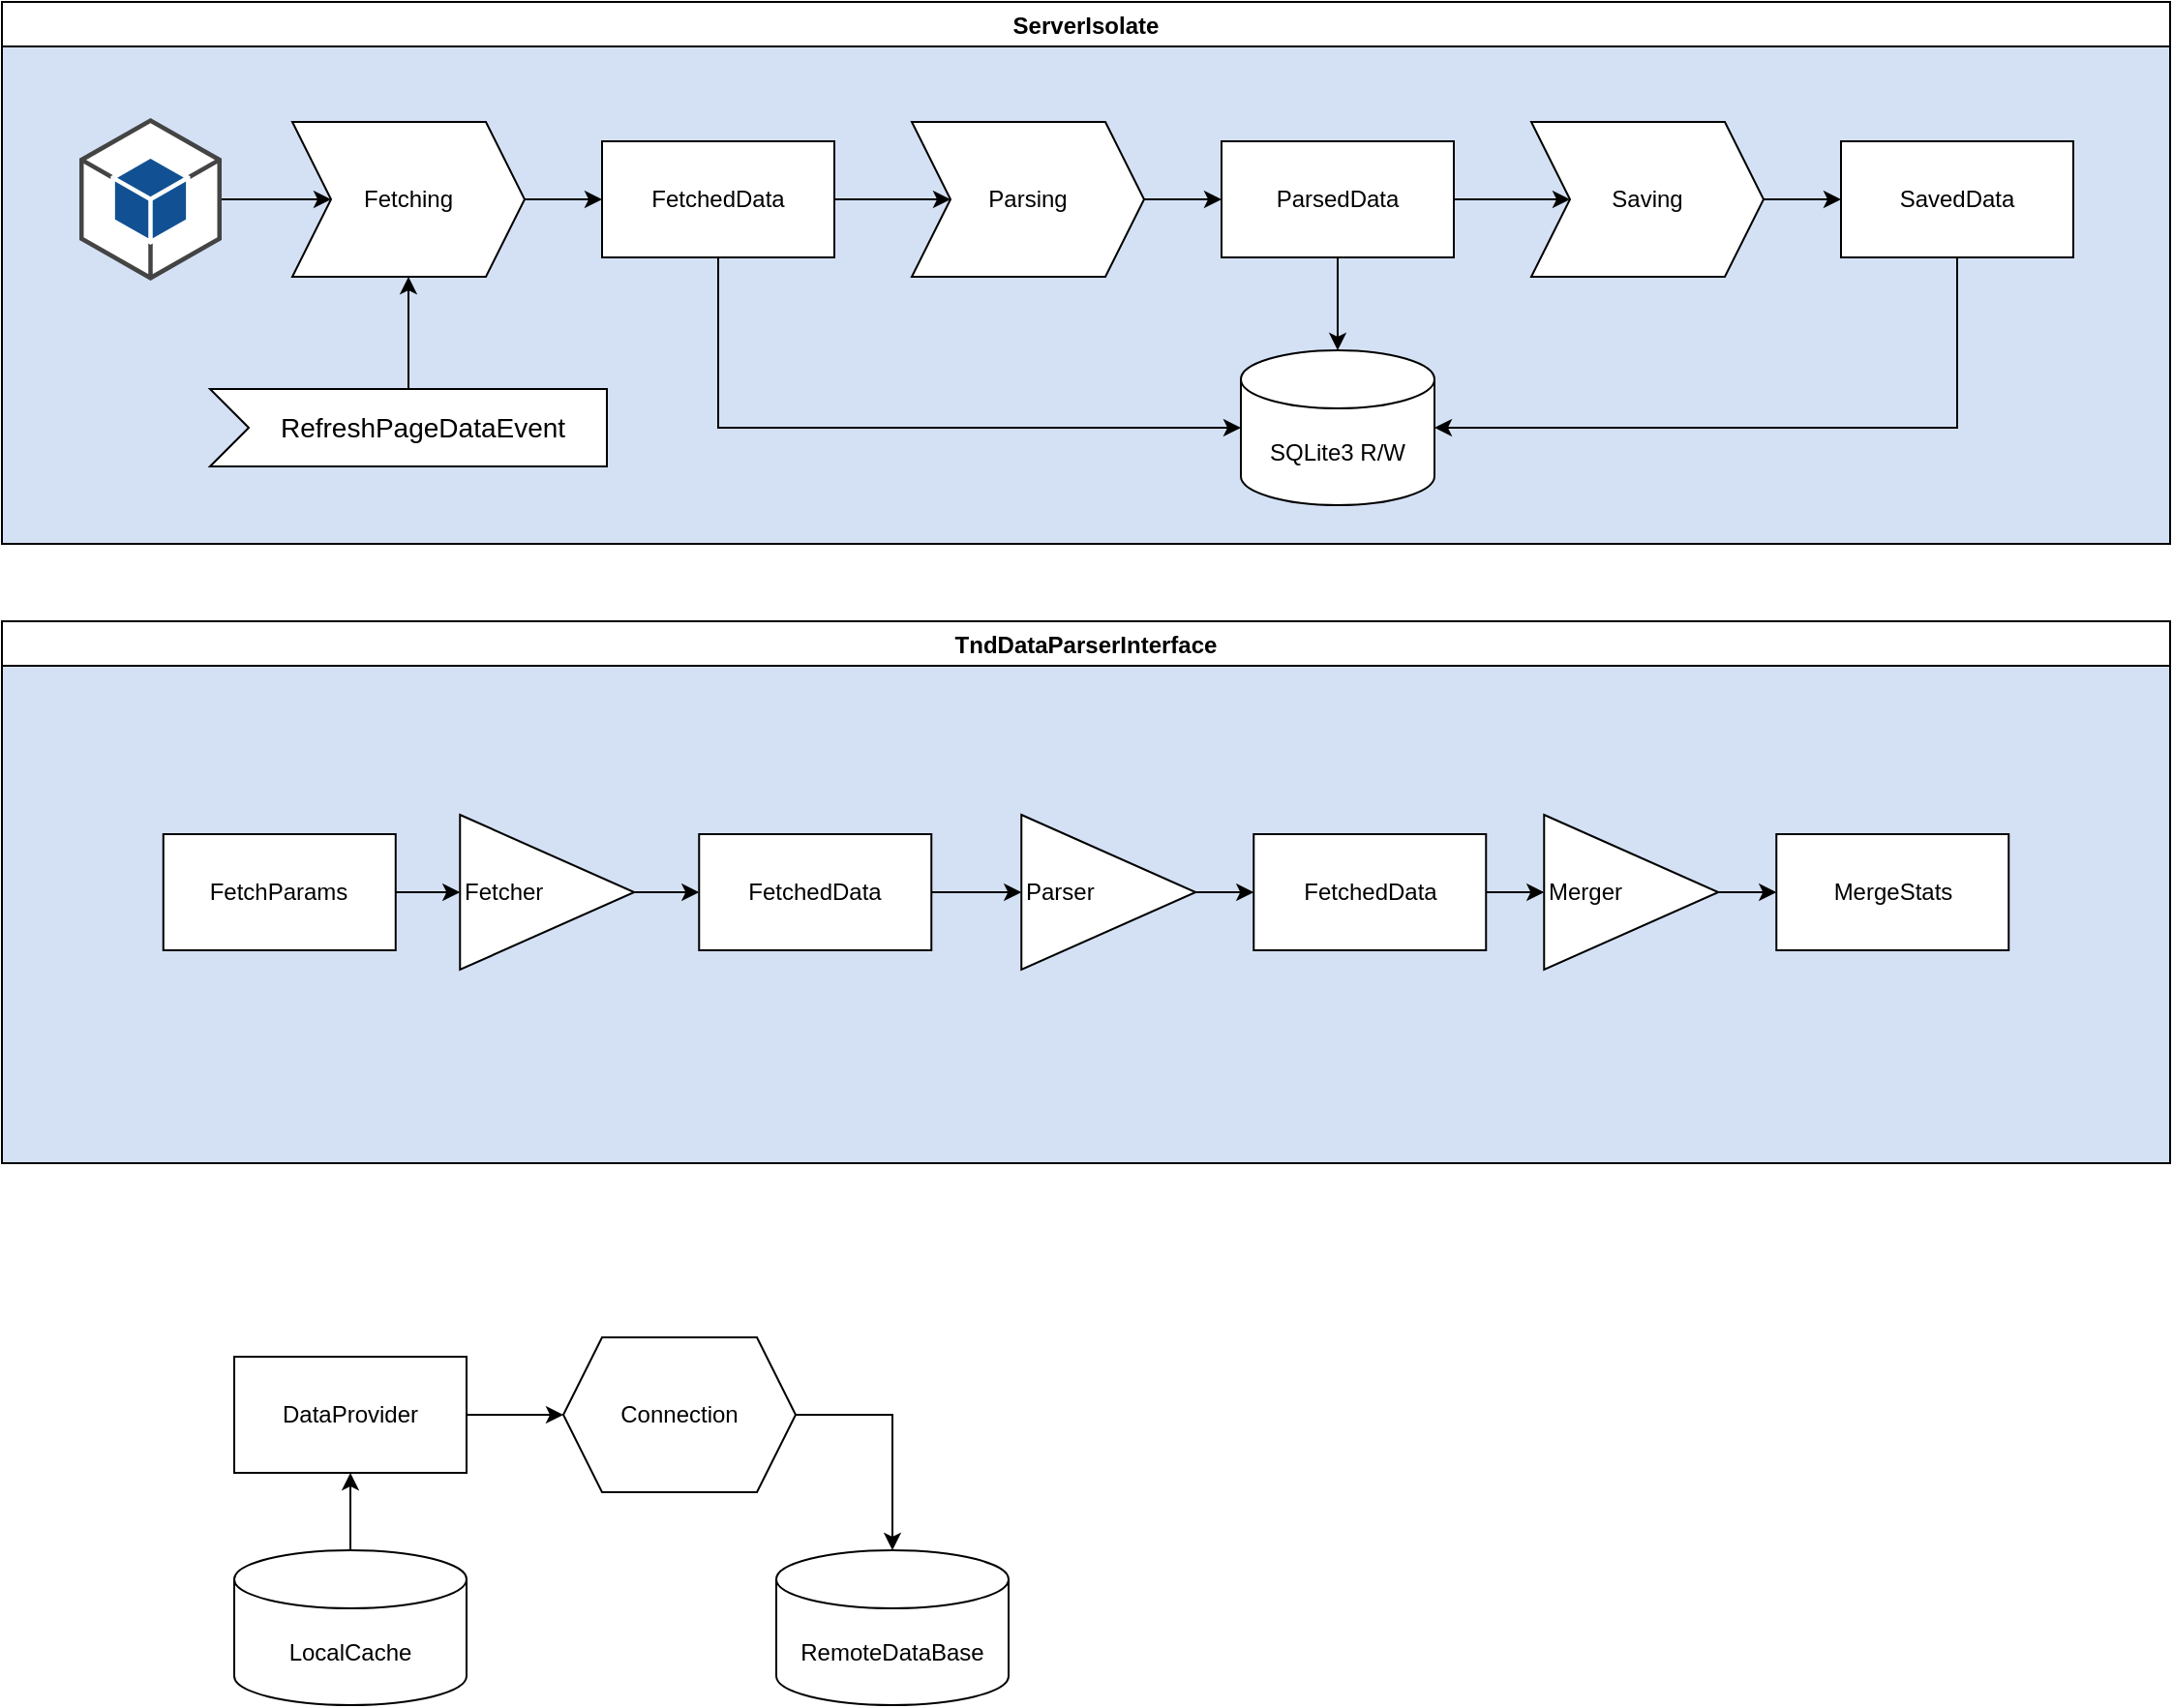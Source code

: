 <mxfile version="14.9.6" type="device"><diagram id="ZoI6Eocd-XrxJqDPY8EW" name="main"><mxGraphModel dx="1422" dy="832" grid="1" gridSize="10" guides="1" tooltips="1" connect="1" arrows="1" fold="1" page="1" pageScale="1" pageWidth="827" pageHeight="1169" math="0" shadow="0"><root><mxCell id="0"/><mxCell id="1" parent="0"/><mxCell id="50npX1OL_WTt9zIzIsZB-21" value="ServerIsolate" style="swimlane;swimlaneFillColor=#D4E1F5;" parent="1" vertex="1"><mxGeometry width="1120" height="280" as="geometry"><mxRectangle width="110" height="23" as="alternateBounds"/></mxGeometry></mxCell><mxCell id="50npX1OL_WTt9zIzIsZB-23" value="" style="group" parent="50npX1OL_WTt9zIzIsZB-21" vertex="1" connectable="0"><mxGeometry x="40" y="60" width="1030" height="200" as="geometry"/></mxCell><mxCell id="50npX1OL_WTt9zIzIsZB-15" value="SQLite3 R/W" style="shape=cylinder3;whiteSpace=wrap;html=1;boundedLbl=1;backgroundOutline=1;size=15;" parent="50npX1OL_WTt9zIzIsZB-23" vertex="1"><mxGeometry x="600" y="120" width="100" height="80" as="geometry"/></mxCell><mxCell id="50npX1OL_WTt9zIzIsZB-18" style="edgeStyle=orthogonalEdgeStyle;rounded=0;orthogonalLoop=1;jettySize=auto;html=1;exitX=0.5;exitY=1;exitDx=0;exitDy=0;entryX=0;entryY=0.5;entryDx=0;entryDy=0;entryPerimeter=0;" parent="50npX1OL_WTt9zIzIsZB-23" source="50npX1OL_WTt9zIzIsZB-5" target="50npX1OL_WTt9zIzIsZB-15" edge="1"><mxGeometry relative="1" as="geometry"/></mxCell><mxCell id="50npX1OL_WTt9zIzIsZB-17" style="edgeStyle=orthogonalEdgeStyle;rounded=0;orthogonalLoop=1;jettySize=auto;html=1;exitX=0.5;exitY=1;exitDx=0;exitDy=0;entryX=0.5;entryY=0;entryDx=0;entryDy=0;entryPerimeter=0;" parent="50npX1OL_WTt9zIzIsZB-23" source="50npX1OL_WTt9zIzIsZB-9" target="50npX1OL_WTt9zIzIsZB-15" edge="1"><mxGeometry relative="1" as="geometry"/></mxCell><mxCell id="50npX1OL_WTt9zIzIsZB-16" style="edgeStyle=orthogonalEdgeStyle;rounded=0;orthogonalLoop=1;jettySize=auto;html=1;exitX=0.5;exitY=1;exitDx=0;exitDy=0;entryX=1;entryY=0.5;entryDx=0;entryDy=0;entryPerimeter=0;" parent="50npX1OL_WTt9zIzIsZB-23" source="50npX1OL_WTt9zIzIsZB-13" target="50npX1OL_WTt9zIzIsZB-15" edge="1"><mxGeometry relative="1" as="geometry"/></mxCell><mxCell id="50npX1OL_WTt9zIzIsZB-1" value="" style="outlineConnect=0;dashed=0;verticalLabelPosition=bottom;verticalAlign=top;align=center;html=1;shape=mxgraph.aws3.android;fillColor=#115193;gradientColor=none;" parent="50npX1OL_WTt9zIzIsZB-23" vertex="1"><mxGeometry width="73.5" height="84" as="geometry"/></mxCell><mxCell id="50npX1OL_WTt9zIzIsZB-2" value="Fetching" style="shape=step;perimeter=stepPerimeter;whiteSpace=wrap;html=1;fixedSize=1;" parent="50npX1OL_WTt9zIzIsZB-23" vertex="1"><mxGeometry x="110" y="2" width="120" height="80" as="geometry"/></mxCell><mxCell id="50npX1OL_WTt9zIzIsZB-4" style="edgeStyle=orthogonalEdgeStyle;rounded=0;orthogonalLoop=1;jettySize=auto;html=1;exitX=1;exitY=0.5;exitDx=0;exitDy=0;exitPerimeter=0;entryX=0;entryY=0.5;entryDx=0;entryDy=0;" parent="50npX1OL_WTt9zIzIsZB-23" source="50npX1OL_WTt9zIzIsZB-1" target="50npX1OL_WTt9zIzIsZB-2" edge="1"><mxGeometry as="geometry"/></mxCell><mxCell id="50npX1OL_WTt9zIzIsZB-5" value="FetchedData" style="rounded=0;whiteSpace=wrap;html=1;" parent="50npX1OL_WTt9zIzIsZB-23" vertex="1"><mxGeometry x="270" y="12" width="120" height="60" as="geometry"/></mxCell><mxCell id="50npX1OL_WTt9zIzIsZB-6" style="edgeStyle=orthogonalEdgeStyle;rounded=0;orthogonalLoop=1;jettySize=auto;html=1;exitX=1;exitY=0.5;exitDx=0;exitDy=0;entryX=0;entryY=0.5;entryDx=0;entryDy=0;" parent="50npX1OL_WTt9zIzIsZB-23" source="50npX1OL_WTt9zIzIsZB-2" target="50npX1OL_WTt9zIzIsZB-5" edge="1"><mxGeometry as="geometry"/></mxCell><mxCell id="50npX1OL_WTt9zIzIsZB-7" value="Parsing" style="shape=step;perimeter=stepPerimeter;whiteSpace=wrap;html=1;fixedSize=1;" parent="50npX1OL_WTt9zIzIsZB-23" vertex="1"><mxGeometry x="430" y="2" width="120" height="80" as="geometry"/></mxCell><mxCell id="50npX1OL_WTt9zIzIsZB-8" style="edgeStyle=orthogonalEdgeStyle;rounded=0;orthogonalLoop=1;jettySize=auto;html=1;exitX=1;exitY=0.5;exitDx=0;exitDy=0;entryX=0;entryY=0.5;entryDx=0;entryDy=0;" parent="50npX1OL_WTt9zIzIsZB-23" source="50npX1OL_WTt9zIzIsZB-5" target="50npX1OL_WTt9zIzIsZB-7" edge="1"><mxGeometry as="geometry"/></mxCell><mxCell id="50npX1OL_WTt9zIzIsZB-9" value="ParsedData" style="rounded=0;whiteSpace=wrap;html=1;" parent="50npX1OL_WTt9zIzIsZB-23" vertex="1"><mxGeometry x="590" y="12" width="120" height="60" as="geometry"/></mxCell><mxCell id="50npX1OL_WTt9zIzIsZB-10" style="edgeStyle=orthogonalEdgeStyle;rounded=0;orthogonalLoop=1;jettySize=auto;html=1;exitX=1;exitY=0.5;exitDx=0;exitDy=0;entryX=0;entryY=0.5;entryDx=0;entryDy=0;" parent="50npX1OL_WTt9zIzIsZB-23" source="50npX1OL_WTt9zIzIsZB-7" target="50npX1OL_WTt9zIzIsZB-9" edge="1"><mxGeometry as="geometry"/></mxCell><mxCell id="50npX1OL_WTt9zIzIsZB-11" value="Saving" style="shape=step;perimeter=stepPerimeter;whiteSpace=wrap;html=1;fixedSize=1;" parent="50npX1OL_WTt9zIzIsZB-23" vertex="1"><mxGeometry x="750" y="2" width="120" height="80" as="geometry"/></mxCell><mxCell id="50npX1OL_WTt9zIzIsZB-12" style="edgeStyle=orthogonalEdgeStyle;rounded=0;orthogonalLoop=1;jettySize=auto;html=1;exitX=1;exitY=0.5;exitDx=0;exitDy=0;entryX=0;entryY=0.5;entryDx=0;entryDy=0;" parent="50npX1OL_WTt9zIzIsZB-23" source="50npX1OL_WTt9zIzIsZB-9" target="50npX1OL_WTt9zIzIsZB-11" edge="1"><mxGeometry as="geometry"/></mxCell><mxCell id="50npX1OL_WTt9zIzIsZB-13" value="SavedData" style="rounded=0;whiteSpace=wrap;html=1;" parent="50npX1OL_WTt9zIzIsZB-23" vertex="1"><mxGeometry x="910" y="12" width="120" height="60" as="geometry"/></mxCell><mxCell id="50npX1OL_WTt9zIzIsZB-14" style="edgeStyle=orthogonalEdgeStyle;rounded=0;orthogonalLoop=1;jettySize=auto;html=1;exitX=1;exitY=0.5;exitDx=0;exitDy=0;entryX=0;entryY=0.5;entryDx=0;entryDy=0;" parent="50npX1OL_WTt9zIzIsZB-23" source="50npX1OL_WTt9zIzIsZB-11" target="50npX1OL_WTt9zIzIsZB-13" edge="1"><mxGeometry as="geometry"/></mxCell><mxCell id="50npX1OL_WTt9zIzIsZB-20" style="edgeStyle=orthogonalEdgeStyle;rounded=0;orthogonalLoop=1;jettySize=auto;html=1;exitX=0;exitY=0;exitDx=102.5;exitDy=0;exitPerimeter=0;entryX=0.5;entryY=1;entryDx=0;entryDy=0;" parent="50npX1OL_WTt9zIzIsZB-23" source="50npX1OL_WTt9zIzIsZB-19" target="50npX1OL_WTt9zIzIsZB-2" edge="1"><mxGeometry as="geometry"/></mxCell><mxCell id="50npX1OL_WTt9zIzIsZB-19" value="RefreshPageDataEvent" style="html=1;shape=mxgraph.infographic.ribbonSimple;notch1=20;notch2=0;align=center;verticalAlign=middle;fontSize=14;fontStyle=0;fillColor=#FFFFFF;flipH=0;spacingRight=0;spacingLeft=14;" parent="50npX1OL_WTt9zIzIsZB-23" vertex="1"><mxGeometry x="67.5" y="140" width="205" height="40" as="geometry"/></mxCell><mxCell id="50npX1OL_WTt9zIzIsZB-46" value="TndDataParserInterface" style="swimlane;startSize=23;swimlaneFillColor=#D4E1F5;" parent="1" vertex="1"><mxGeometry y="320" width="1120" height="280" as="geometry"/></mxCell><mxCell id="50npX1OL_WTt9zIzIsZB-62" value="" style="group" parent="50npX1OL_WTt9zIzIsZB-46" vertex="1" connectable="0"><mxGeometry x="83.38" y="100" width="953.25" height="80" as="geometry"/></mxCell><mxCell id="50npX1OL_WTt9zIzIsZB-49" value="FetchParams" style="rounded=0;whiteSpace=wrap;html=1;startSize=23;" parent="50npX1OL_WTt9zIzIsZB-62" vertex="1"><mxGeometry y="10" width="120" height="60" as="geometry"/></mxCell><mxCell id="50npX1OL_WTt9zIzIsZB-50" value="Fetcher" style="triangle;whiteSpace=wrap;html=1;startSize=23;align=left;" parent="50npX1OL_WTt9zIzIsZB-62" vertex="1"><mxGeometry x="153.25" width="90" height="80" as="geometry"/></mxCell><mxCell id="50npX1OL_WTt9zIzIsZB-51" style="edgeStyle=orthogonalEdgeStyle;rounded=0;orthogonalLoop=1;jettySize=auto;html=1;exitX=1;exitY=0.5;exitDx=0;exitDy=0;entryX=0;entryY=0.5;entryDx=0;entryDy=0;startSize=23;" parent="50npX1OL_WTt9zIzIsZB-62" source="50npX1OL_WTt9zIzIsZB-49" target="50npX1OL_WTt9zIzIsZB-50" edge="1"><mxGeometry relative="1" as="geometry"/></mxCell><mxCell id="50npX1OL_WTt9zIzIsZB-52" value="FetchedData" style="rounded=0;whiteSpace=wrap;html=1;startSize=23;" parent="50npX1OL_WTt9zIzIsZB-62" vertex="1"><mxGeometry x="276.75" y="10" width="120" height="60" as="geometry"/></mxCell><mxCell id="50npX1OL_WTt9zIzIsZB-53" style="edgeStyle=orthogonalEdgeStyle;rounded=0;orthogonalLoop=1;jettySize=auto;html=1;exitX=1;exitY=0.5;exitDx=0;exitDy=0;entryX=0;entryY=0.5;entryDx=0;entryDy=0;startSize=23;" parent="50npX1OL_WTt9zIzIsZB-62" source="50npX1OL_WTt9zIzIsZB-50" target="50npX1OL_WTt9zIzIsZB-52" edge="1"><mxGeometry relative="1" as="geometry"/></mxCell><mxCell id="50npX1OL_WTt9zIzIsZB-54" value="Parser" style="triangle;whiteSpace=wrap;html=1;startSize=23;align=left;" parent="50npX1OL_WTt9zIzIsZB-62" vertex="1"><mxGeometry x="443.25" width="90" height="80" as="geometry"/></mxCell><mxCell id="50npX1OL_WTt9zIzIsZB-55" style="edgeStyle=orthogonalEdgeStyle;rounded=0;orthogonalLoop=1;jettySize=auto;html=1;exitX=1;exitY=0.5;exitDx=0;exitDy=0;entryX=0;entryY=0.5;entryDx=0;entryDy=0;startSize=23;" parent="50npX1OL_WTt9zIzIsZB-62" source="50npX1OL_WTt9zIzIsZB-52" target="50npX1OL_WTt9zIzIsZB-54" edge="1"><mxGeometry relative="1" as="geometry"/></mxCell><mxCell id="50npX1OL_WTt9zIzIsZB-56" value="FetchedData" style="rounded=0;whiteSpace=wrap;html=1;startSize=23;" parent="50npX1OL_WTt9zIzIsZB-62" vertex="1"><mxGeometry x="563.25" y="10" width="120" height="60" as="geometry"/></mxCell><mxCell id="50npX1OL_WTt9zIzIsZB-57" style="edgeStyle=orthogonalEdgeStyle;rounded=0;orthogonalLoop=1;jettySize=auto;html=1;exitX=1;exitY=0.5;exitDx=0;exitDy=0;entryX=0;entryY=0.5;entryDx=0;entryDy=0;startSize=23;" parent="50npX1OL_WTt9zIzIsZB-62" source="50npX1OL_WTt9zIzIsZB-54" target="50npX1OL_WTt9zIzIsZB-56" edge="1"><mxGeometry relative="1" as="geometry"/></mxCell><mxCell id="50npX1OL_WTt9zIzIsZB-58" value="Merger" style="triangle;whiteSpace=wrap;html=1;startSize=23;align=left;" parent="50npX1OL_WTt9zIzIsZB-62" vertex="1"><mxGeometry x="713.25" width="90" height="80" as="geometry"/></mxCell><mxCell id="50npX1OL_WTt9zIzIsZB-59" style="edgeStyle=orthogonalEdgeStyle;rounded=0;orthogonalLoop=1;jettySize=auto;html=1;exitX=1;exitY=0.5;exitDx=0;exitDy=0;entryX=0;entryY=0.5;entryDx=0;entryDy=0;startSize=23;" parent="50npX1OL_WTt9zIzIsZB-62" source="50npX1OL_WTt9zIzIsZB-56" target="50npX1OL_WTt9zIzIsZB-58" edge="1"><mxGeometry relative="1" as="geometry"/></mxCell><mxCell id="50npX1OL_WTt9zIzIsZB-60" value="MergeStats" style="rounded=0;whiteSpace=wrap;html=1;startSize=23;" parent="50npX1OL_WTt9zIzIsZB-62" vertex="1"><mxGeometry x="833.25" y="10" width="120" height="60" as="geometry"/></mxCell><mxCell id="50npX1OL_WTt9zIzIsZB-61" style="edgeStyle=orthogonalEdgeStyle;rounded=0;orthogonalLoop=1;jettySize=auto;html=1;exitX=1;exitY=0.5;exitDx=0;exitDy=0;entryX=0;entryY=0.5;entryDx=0;entryDy=0;startSize=23;" parent="50npX1OL_WTt9zIzIsZB-62" source="50npX1OL_WTt9zIzIsZB-58" target="50npX1OL_WTt9zIzIsZB-60" edge="1"><mxGeometry relative="1" as="geometry"/></mxCell><mxCell id="cEu-P9LRr79iJt_e-P1s-22" style="edgeStyle=orthogonalEdgeStyle;rounded=0;orthogonalLoop=1;jettySize=auto;html=1;exitX=0.5;exitY=0;exitDx=0;exitDy=0;exitPerimeter=0;entryX=0.5;entryY=1;entryDx=0;entryDy=0;" edge="1" parent="1" source="cEu-P9LRr79iJt_e-P1s-19" target="cEu-P9LRr79iJt_e-P1s-21"><mxGeometry relative="1" as="geometry"/></mxCell><mxCell id="cEu-P9LRr79iJt_e-P1s-19" value="LocalCache" style="shape=cylinder3;whiteSpace=wrap;html=1;boundedLbl=1;backgroundOutline=1;size=15;" vertex="1" parent="1"><mxGeometry x="120" y="800" width="120" height="80" as="geometry"/></mxCell><mxCell id="cEu-P9LRr79iJt_e-P1s-20" value="RemoteDataBase" style="shape=cylinder3;whiteSpace=wrap;html=1;boundedLbl=1;backgroundOutline=1;size=15;" vertex="1" parent="1"><mxGeometry x="400" y="800" width="120" height="80" as="geometry"/></mxCell><mxCell id="cEu-P9LRr79iJt_e-P1s-30" style="edgeStyle=orthogonalEdgeStyle;rounded=0;orthogonalLoop=1;jettySize=auto;html=1;exitX=1;exitY=0.5;exitDx=0;exitDy=0;entryX=0;entryY=0.5;entryDx=0;entryDy=0;" edge="1" parent="1" source="cEu-P9LRr79iJt_e-P1s-21" target="cEu-P9LRr79iJt_e-P1s-24"><mxGeometry relative="1" as="geometry"/></mxCell><mxCell id="cEu-P9LRr79iJt_e-P1s-21" value="DataProvider" style="rounded=0;whiteSpace=wrap;html=1;" vertex="1" parent="1"><mxGeometry x="120" y="700" width="120" height="60" as="geometry"/></mxCell><mxCell id="cEu-P9LRr79iJt_e-P1s-31" style="edgeStyle=orthogonalEdgeStyle;rounded=0;orthogonalLoop=1;jettySize=auto;html=1;exitX=1;exitY=0.5;exitDx=0;exitDy=0;entryX=0.5;entryY=0;entryDx=0;entryDy=0;entryPerimeter=0;" edge="1" parent="1" source="cEu-P9LRr79iJt_e-P1s-24" target="cEu-P9LRr79iJt_e-P1s-20"><mxGeometry relative="1" as="geometry"/></mxCell><mxCell id="cEu-P9LRr79iJt_e-P1s-24" value="Connection" style="shape=hexagon;perimeter=hexagonPerimeter2;whiteSpace=wrap;html=1;fixedSize=1;" vertex="1" parent="1"><mxGeometry x="290" y="690" width="120" height="80" as="geometry"/></mxCell></root></mxGraphModel></diagram></mxfile>
